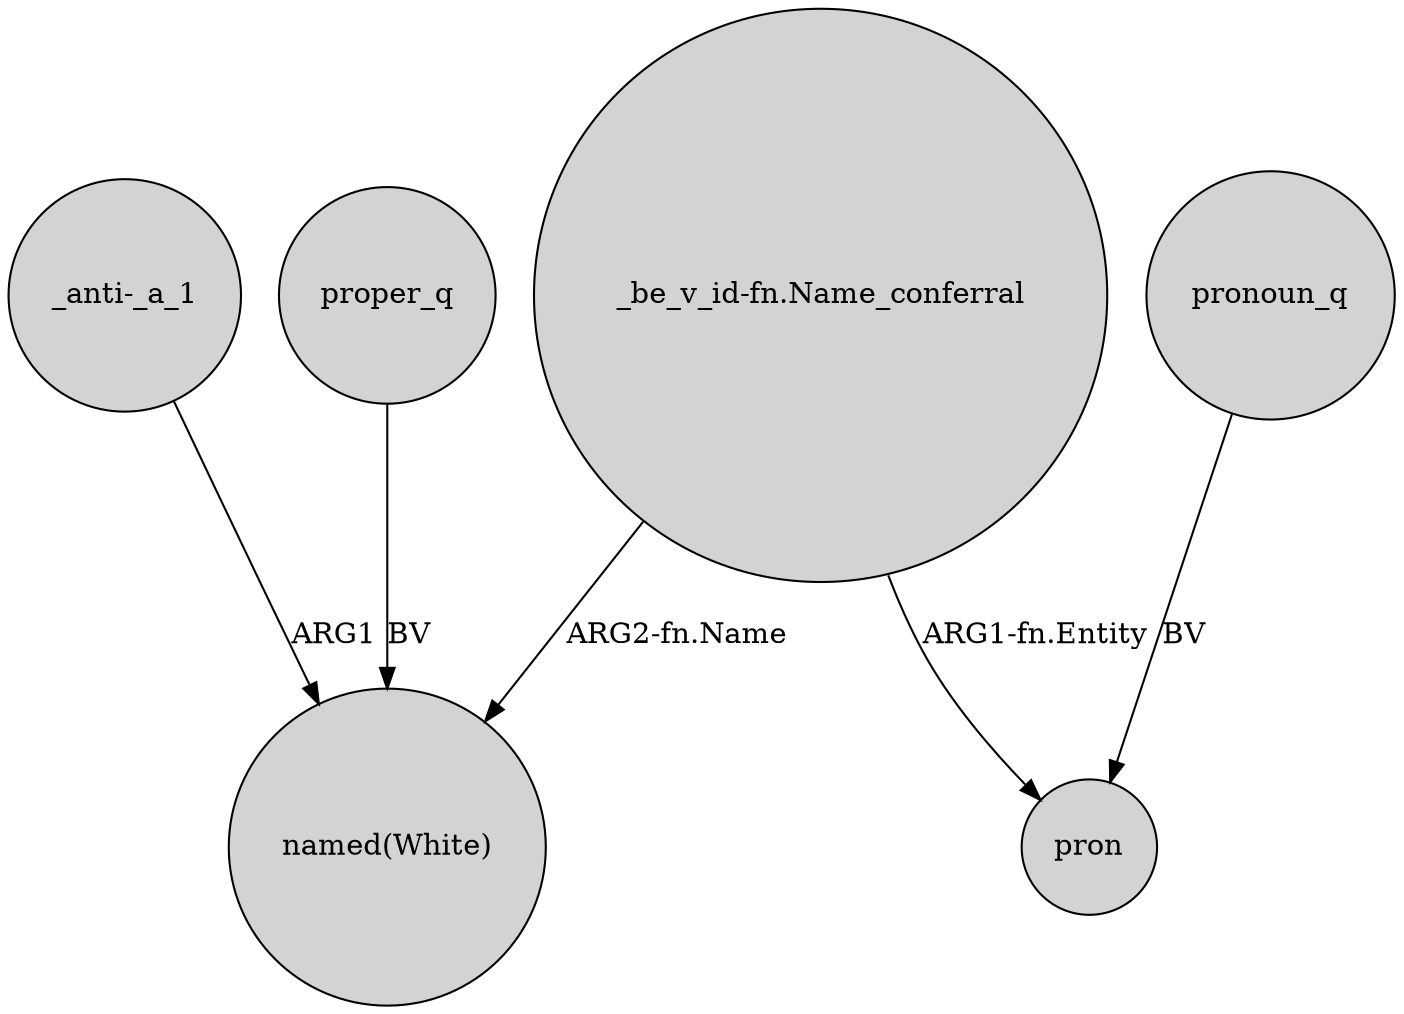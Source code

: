 digraph {
	node [shape=circle style=filled]
	"_be_v_id-fn.Name_conferral" -> "named(White)" [label="ARG2-fn.Name"]
	"_anti-_a_1" -> "named(White)" [label=ARG1]
	pronoun_q -> pron [label=BV]
	proper_q -> "named(White)" [label=BV]
	"_be_v_id-fn.Name_conferral" -> pron [label="ARG1-fn.Entity"]
}
